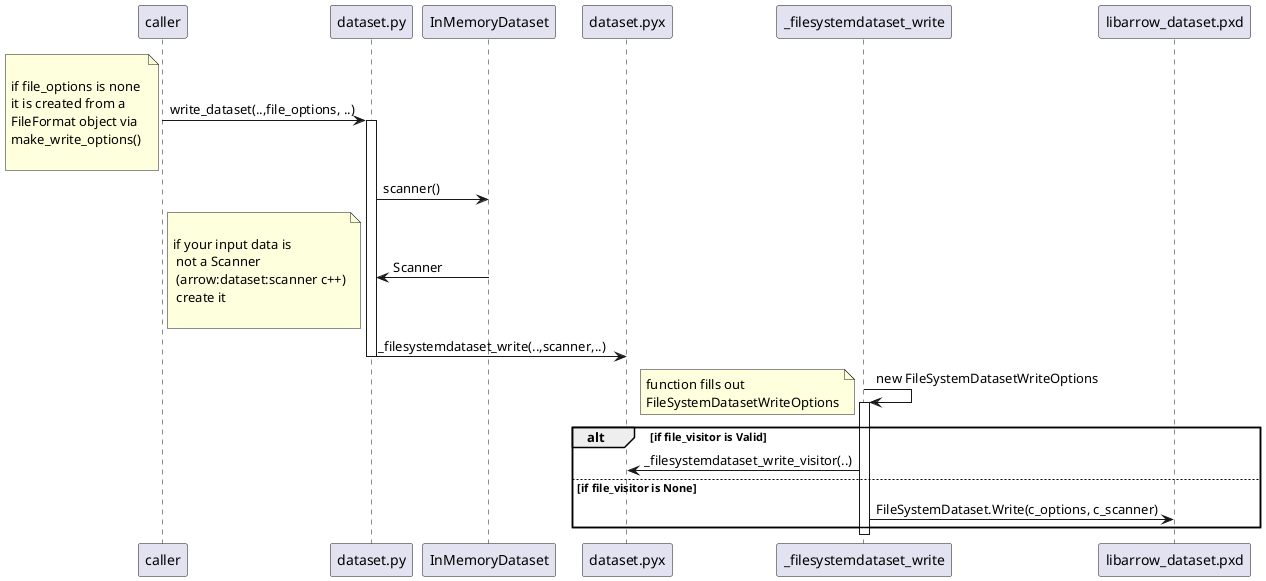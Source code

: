 @startuml Writer Process
caller -> dataset.py : write_dataset(..,file_options, ..)
activate dataset.py 
note left

if file_options is none 
it is created from a 
FileFormat object via
make_write_options()

end note
dataset.py -> InMemoryDataset: scanner()
dataset.py <- InMemoryDataset: Scanner
note left

if your input data is
 not a Scanner 
 (arrow:dataset:scanner c++)
 create it
 
 end note

dataset.py -> dataset.pyx : _filesystemdataset_write(..,scanner,..)
 
deactivate dataset.py 


_filesystemdataset_write -> _filesystemdataset_write : new FileSystemDatasetWriteOptions
activate _filesystemdataset_write
note left
function fills out 
FileSystemDatasetWriteOptions
end note

alt if file_visitor is Valid
  _filesystemdataset_write -> dataset.pyx : _filesystemdataset_write_visitor(..)
else if file_visitor is None
  _filesystemdataset_write -> libarrow_dataset.pxd : FileSystemDataset.Write(c_options, c_scanner)
end
deactivate _filesystemdataset_write


@enduml


